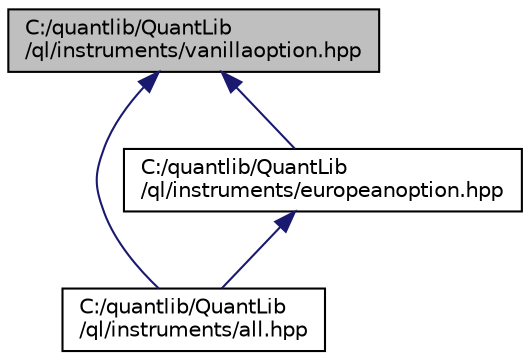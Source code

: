 digraph "C:/quantlib/QuantLib/ql/instruments/vanillaoption.hpp"
{
  edge [fontname="Helvetica",fontsize="10",labelfontname="Helvetica",labelfontsize="10"];
  node [fontname="Helvetica",fontsize="10",shape=record];
  Node1 [label="C:/quantlib/QuantLib\l/ql/instruments/vanillaoption.hpp",height=0.2,width=0.4,color="black", fillcolor="grey75", style="filled", fontcolor="black"];
  Node1 -> Node2 [dir="back",color="midnightblue",fontsize="10",style="solid"];
  Node2 [label="C:/quantlib/QuantLib\l/ql/instruments/all.hpp",height=0.2,width=0.4,color="black", fillcolor="white", style="filled",URL="$all_8hpp_source.html"];
  Node1 -> Node3 [dir="back",color="midnightblue",fontsize="10",style="solid"];
  Node3 [label="C:/quantlib/QuantLib\l/ql/instruments/europeanoption.hpp",height=0.2,width=0.4,color="black", fillcolor="white", style="filled",URL="$europeanoption_8hpp.html",tooltip="European option on a single asset. "];
  Node3 -> Node2 [dir="back",color="midnightblue",fontsize="10",style="solid"];
}
